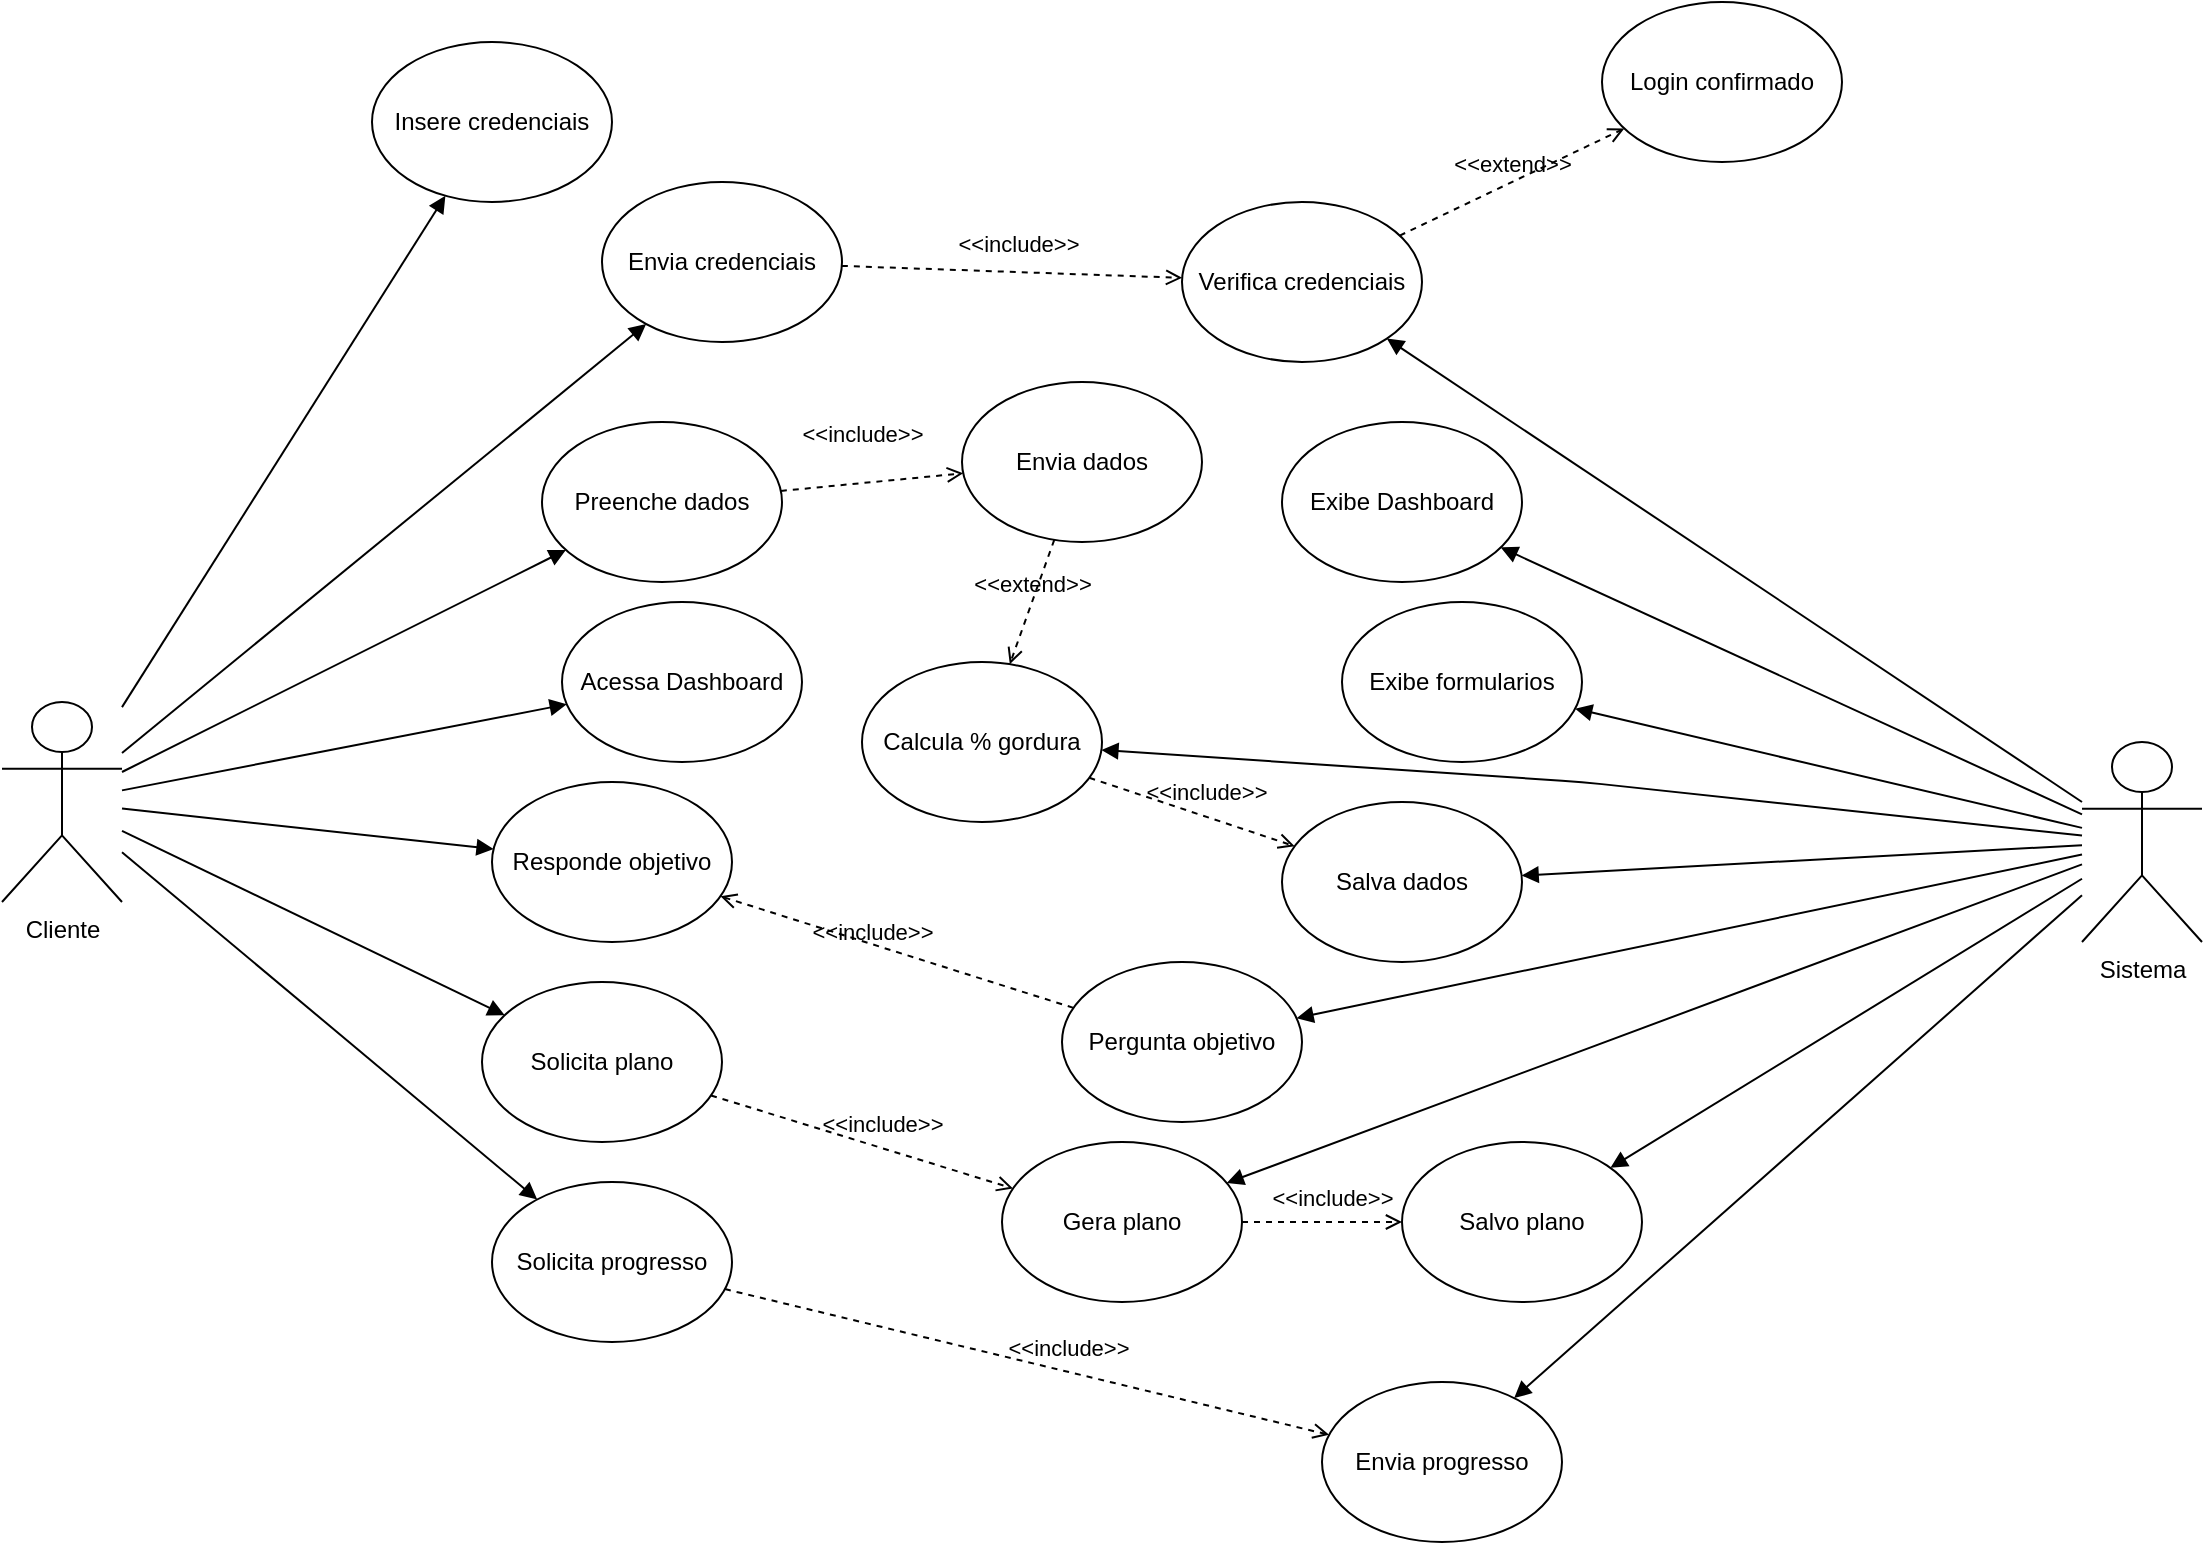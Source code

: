 <mxfile>
    <diagram id="zNhqnP06yF8NErEKq1bA" name="Page-1">
        <mxGraphModel dx="1733" dy="984" grid="1" gridSize="10" guides="1" tooltips="1" connect="1" arrows="1" fold="1" page="1" pageScale="1" pageWidth="850" pageHeight="1100" math="0" shadow="0">
            <root>
                <mxCell id="0"/>
                <mxCell id="1" parent="0"/>
                <mxCell id="2" value="Cliente" style="shape=umlActor;verticalLabelPosition=bottom;verticalAlign=top;html=1;" vertex="1" parent="1">
                    <mxGeometry x="240" y="570" width="60" height="100" as="geometry"/>
                </mxCell>
                <mxCell id="21" value="Insere credenciais" style="ellipse;whiteSpace=wrap;html=1;" vertex="1" parent="1">
                    <mxGeometry x="425" y="240" width="120" height="80" as="geometry"/>
                </mxCell>
                <mxCell id="24" value="Envia credenciais&lt;span style=&quot;font-family: monospace; font-size: 0px; text-align: start; text-wrap-mode: nowrap;&quot;&gt;%3CmxGraphModel%3E%3Croot%3E%3CmxCell%20id%3D%220%22%2F%3E%3CmxCell%20id%3D%221%22%20parent%3D%220%22%2F%3E%3CmxCell%20id%3D%222%22%20value%3D%22Insere%20credenciais%22%20style%3D%22ellipse%3BwhiteSpace%3Dwrap%3Bhtml%3D1%3B%22%20vertex%3D%221%22%20parent%3D%221%22%3E%3CmxGeometry%20x%3D%22250%22%20y%3D%22140%22%20width%3D%22120%22%20height%3D%2280%22%20as%3D%22geometry%22%2F%3E%3C%2FmxCell%3E%3C%2Froot%3E%3C%2FmxGraphModel%3E&lt;/span&gt;" style="ellipse;whiteSpace=wrap;html=1;" vertex="1" parent="1">
                    <mxGeometry x="540" y="310" width="120" height="80" as="geometry"/>
                </mxCell>
                <mxCell id="25" value="Verifica credenciais" style="ellipse;whiteSpace=wrap;html=1;" vertex="1" parent="1">
                    <mxGeometry x="830" y="320" width="120" height="80" as="geometry"/>
                </mxCell>
                <mxCell id="27" value="Login confirmado" style="ellipse;whiteSpace=wrap;html=1;" vertex="1" parent="1">
                    <mxGeometry x="1040" y="220" width="120" height="80" as="geometry"/>
                </mxCell>
                <mxCell id="28" value="Exibe formularios" style="ellipse;whiteSpace=wrap;html=1;" vertex="1" parent="1">
                    <mxGeometry x="910" y="520" width="120" height="80" as="geometry"/>
                </mxCell>
                <mxCell id="29" value="Exibe Dashboard" style="ellipse;whiteSpace=wrap;html=1;" vertex="1" parent="1">
                    <mxGeometry x="880" y="430" width="120" height="80" as="geometry"/>
                </mxCell>
                <mxCell id="30" value="Preenche dados" style="ellipse;whiteSpace=wrap;html=1;" vertex="1" parent="1">
                    <mxGeometry x="510" y="430" width="120" height="80" as="geometry"/>
                </mxCell>
                <mxCell id="31" value="Envia dados" style="ellipse;whiteSpace=wrap;html=1;" vertex="1" parent="1">
                    <mxGeometry x="720" y="410" width="120" height="80" as="geometry"/>
                </mxCell>
                <mxCell id="32" value="Calcula % gordura" style="ellipse;whiteSpace=wrap;html=1;" vertex="1" parent="1">
                    <mxGeometry x="670" y="550" width="120" height="80" as="geometry"/>
                </mxCell>
                <mxCell id="33" value="Salva dados" style="ellipse;whiteSpace=wrap;html=1;" vertex="1" parent="1">
                    <mxGeometry x="880" y="620" width="120" height="80" as="geometry"/>
                </mxCell>
                <mxCell id="35" value="Pergunta objetivo" style="ellipse;whiteSpace=wrap;html=1;" vertex="1" parent="1">
                    <mxGeometry x="770" y="700" width="120" height="80" as="geometry"/>
                </mxCell>
                <mxCell id="37" value="Solicita plano" style="ellipse;whiteSpace=wrap;html=1;" vertex="1" parent="1">
                    <mxGeometry x="480" y="710" width="120" height="80" as="geometry"/>
                </mxCell>
                <mxCell id="38" value="Gera plano" style="ellipse;whiteSpace=wrap;html=1;" vertex="1" parent="1">
                    <mxGeometry x="740" y="790" width="120" height="80" as="geometry"/>
                </mxCell>
                <mxCell id="39" value="Salvo plano" style="ellipse;whiteSpace=wrap;html=1;" vertex="1" parent="1">
                    <mxGeometry x="940" y="790" width="120" height="80" as="geometry"/>
                </mxCell>
                <mxCell id="42" value="Acessa Dashboard" style="ellipse;whiteSpace=wrap;html=1;" vertex="1" parent="1">
                    <mxGeometry x="520" y="520" width="120" height="80" as="geometry"/>
                </mxCell>
                <mxCell id="43" value="Solicita progresso" style="ellipse;whiteSpace=wrap;html=1;" vertex="1" parent="1">
                    <mxGeometry x="485" y="810" width="120" height="80" as="geometry"/>
                </mxCell>
                <mxCell id="47" value="Envia progresso" style="ellipse;whiteSpace=wrap;html=1;" vertex="1" parent="1">
                    <mxGeometry x="900" y="910" width="120" height="80" as="geometry"/>
                </mxCell>
                <mxCell id="49" value="Sistema" style="shape=umlActor;verticalLabelPosition=bottom;verticalAlign=top;html=1;" vertex="1" parent="1">
                    <mxGeometry x="1280" y="590" width="60" height="100" as="geometry"/>
                </mxCell>
                <mxCell id="56" value="" style="html=1;verticalAlign=bottom;labelBackgroundColor=none;endArrow=block;endFill=1;" edge="1" parent="1" source="2" target="21">
                    <mxGeometry width="160" relative="1" as="geometry">
                        <mxPoint x="300" y="430" as="sourcePoint"/>
                        <mxPoint x="460" y="430" as="targetPoint"/>
                    </mxGeometry>
                </mxCell>
                <mxCell id="57" value="" style="html=1;verticalAlign=bottom;labelBackgroundColor=none;endArrow=block;endFill=1;" edge="1" parent="1" source="2" target="24">
                    <mxGeometry width="160" relative="1" as="geometry">
                        <mxPoint x="310" y="596" as="sourcePoint"/>
                        <mxPoint x="569" y="304" as="targetPoint"/>
                    </mxGeometry>
                </mxCell>
                <mxCell id="58" value="&amp;lt;&amp;lt;include&amp;gt;&amp;gt;" style="html=1;verticalAlign=bottom;labelBackgroundColor=none;endArrow=open;endFill=0;dashed=1;" edge="1" parent="1" source="24" target="25">
                    <mxGeometry x="0.026" y="5" width="160" relative="1" as="geometry">
                        <mxPoint x="210" y="290" as="sourcePoint"/>
                        <mxPoint x="370" y="290" as="targetPoint"/>
                        <mxPoint as="offset"/>
                    </mxGeometry>
                </mxCell>
                <mxCell id="59" value="" style="html=1;verticalAlign=bottom;labelBackgroundColor=none;endArrow=block;endFill=1;" edge="1" parent="1" source="49" target="25">
                    <mxGeometry width="160" relative="1" as="geometry">
                        <mxPoint x="350" y="250" as="sourcePoint"/>
                        <mxPoint x="510" y="250" as="targetPoint"/>
                    </mxGeometry>
                </mxCell>
                <mxCell id="60" value="&amp;lt;&amp;lt;extend&amp;gt;&amp;gt;" style="html=1;verticalAlign=bottom;labelBackgroundColor=none;endArrow=open;endFill=0;dashed=1;" edge="1" parent="1" source="25" target="27">
                    <mxGeometry width="160" relative="1" as="geometry">
                        <mxPoint x="350" y="350" as="sourcePoint"/>
                        <mxPoint x="510" y="350" as="targetPoint"/>
                    </mxGeometry>
                </mxCell>
                <mxCell id="61" value="" style="html=1;verticalAlign=bottom;labelBackgroundColor=none;endArrow=block;endFill=1;" edge="1" parent="1" source="49" target="29">
                    <mxGeometry width="160" relative="1" as="geometry">
                        <mxPoint x="1280" y="591" as="sourcePoint"/>
                        <mxPoint x="1013" y="418" as="targetPoint"/>
                    </mxGeometry>
                </mxCell>
                <mxCell id="62" value="" style="html=1;verticalAlign=bottom;labelBackgroundColor=none;endArrow=block;endFill=1;" edge="1" parent="1" source="49" target="28">
                    <mxGeometry width="160" relative="1" as="geometry">
                        <mxPoint x="1280" y="600" as="sourcePoint"/>
                        <mxPoint x="1024" y="517" as="targetPoint"/>
                    </mxGeometry>
                </mxCell>
                <mxCell id="63" value="&amp;lt;&amp;lt;include&amp;gt;&amp;gt;" style="html=1;verticalAlign=bottom;labelBackgroundColor=none;endArrow=open;endFill=0;dashed=1;" edge="1" parent="1" source="30" target="31">
                    <mxGeometry x="-0.087" y="15" width="160" relative="1" as="geometry">
                        <mxPoint x="675" y="345" as="sourcePoint"/>
                        <mxPoint x="910" y="365" as="targetPoint"/>
                        <mxPoint as="offset"/>
                    </mxGeometry>
                </mxCell>
                <mxCell id="64" value="" style="html=1;verticalAlign=bottom;labelBackgroundColor=none;endArrow=block;endFill=1;" edge="1" parent="1" source="2" target="30">
                    <mxGeometry width="160" relative="1" as="geometry">
                        <mxPoint x="310" y="606" as="sourcePoint"/>
                        <mxPoint x="577" y="391" as="targetPoint"/>
                    </mxGeometry>
                </mxCell>
                <mxCell id="65" value="&amp;lt;&amp;lt;extend&amp;gt;&amp;gt;" style="html=1;verticalAlign=bottom;labelBackgroundColor=none;endArrow=open;endFill=0;dashed=1;" edge="1" parent="1" source="31" target="32">
                    <mxGeometry width="160" relative="1" as="geometry">
                        <mxPoint x="210" y="340" as="sourcePoint"/>
                        <mxPoint x="370" y="340" as="targetPoint"/>
                    </mxGeometry>
                </mxCell>
                <mxCell id="66" value="&amp;lt;&amp;lt;include&amp;gt;&amp;gt;" style="html=1;verticalAlign=bottom;labelBackgroundColor=none;endArrow=open;endFill=0;dashed=1;" edge="1" parent="1" source="32" target="33">
                    <mxGeometry x="0.129" y="3" width="160" relative="1" as="geometry">
                        <mxPoint x="210" y="290" as="sourcePoint"/>
                        <mxPoint x="370" y="290" as="targetPoint"/>
                        <mxPoint as="offset"/>
                    </mxGeometry>
                </mxCell>
                <mxCell id="67" value="" style="html=1;verticalAlign=bottom;labelBackgroundColor=none;endArrow=block;endFill=1;" edge="1" parent="1" source="49" target="33">
                    <mxGeometry width="160" relative="1" as="geometry">
                        <mxPoint x="1280" y="609" as="sourcePoint"/>
                        <mxPoint x="1020" y="602" as="targetPoint"/>
                    </mxGeometry>
                </mxCell>
                <mxCell id="69" value="" style="html=1;verticalAlign=bottom;labelBackgroundColor=none;endArrow=block;endFill=1;" edge="1" parent="1" source="49" target="32">
                    <mxGeometry width="160" relative="1" as="geometry">
                        <mxPoint x="1280" y="606" as="sourcePoint"/>
                        <mxPoint x="1039" y="577" as="targetPoint"/>
                        <Array as="points">
                            <mxPoint x="1030" y="610"/>
                        </Array>
                    </mxGeometry>
                </mxCell>
                <mxCell id="70" value="Responde objetivo" style="ellipse;whiteSpace=wrap;html=1;" vertex="1" parent="1">
                    <mxGeometry x="485" y="610" width="120" height="80" as="geometry"/>
                </mxCell>
                <mxCell id="71" value="&amp;lt;&amp;lt;include&amp;gt;&amp;gt;" style="html=1;verticalAlign=bottom;labelBackgroundColor=none;endArrow=open;endFill=0;dashed=1;" edge="1" parent="1" source="35" target="70">
                    <mxGeometry x="0.129" y="3" width="160" relative="1" as="geometry">
                        <mxPoint x="865" y="636" as="sourcePoint"/>
                        <mxPoint x="955" y="664" as="targetPoint"/>
                        <mxPoint as="offset"/>
                    </mxGeometry>
                </mxCell>
                <mxCell id="72" value="" style="html=1;verticalAlign=bottom;labelBackgroundColor=none;endArrow=block;endFill=1;" edge="1" parent="1" source="2" target="70">
                    <mxGeometry width="160" relative="1" as="geometry">
                        <mxPoint x="310" y="615" as="sourcePoint"/>
                        <mxPoint x="532" y="504" as="targetPoint"/>
                    </mxGeometry>
                </mxCell>
                <mxCell id="73" value="" style="html=1;verticalAlign=bottom;labelBackgroundColor=none;endArrow=block;endFill=1;" edge="1" parent="1" source="49" target="35">
                    <mxGeometry width="160" relative="1" as="geometry">
                        <mxPoint x="1280" y="617" as="sourcePoint"/>
                        <mxPoint x="1067" y="667" as="targetPoint"/>
                    </mxGeometry>
                </mxCell>
                <mxCell id="74" value="" style="html=1;verticalAlign=bottom;labelBackgroundColor=none;endArrow=block;endFill=1;" edge="1" parent="1" source="2" target="37">
                    <mxGeometry width="160" relative="1" as="geometry">
                        <mxPoint x="310" y="628" as="sourcePoint"/>
                        <mxPoint x="520" y="614" as="targetPoint"/>
                    </mxGeometry>
                </mxCell>
                <mxCell id="75" value="" style="html=1;verticalAlign=bottom;labelBackgroundColor=none;endArrow=block;endFill=1;" edge="1" parent="1" source="49" target="38">
                    <mxGeometry width="160" relative="1" as="geometry">
                        <mxPoint x="1280" y="620" as="sourcePoint"/>
                        <mxPoint x="924" y="733" as="targetPoint"/>
                    </mxGeometry>
                </mxCell>
                <mxCell id="76" value="" style="html=1;verticalAlign=bottom;labelBackgroundColor=none;endArrow=block;endFill=1;" edge="1" parent="1" source="49" target="39">
                    <mxGeometry width="160" relative="1" as="geometry">
                        <mxPoint x="1290" y="630" as="sourcePoint"/>
                        <mxPoint x="917" y="825" as="targetPoint"/>
                    </mxGeometry>
                </mxCell>
                <mxCell id="77" value="&amp;lt;&amp;lt;include&amp;gt;&amp;gt;" style="html=1;verticalAlign=bottom;labelBackgroundColor=none;endArrow=open;endFill=0;dashed=1;" edge="1" parent="1" source="37" target="38">
                    <mxGeometry x="0.129" y="3" width="160" relative="1" as="geometry">
                        <mxPoint x="821" y="727" as="sourcePoint"/>
                        <mxPoint x="629" y="633" as="targetPoint"/>
                        <mxPoint as="offset"/>
                    </mxGeometry>
                </mxCell>
                <mxCell id="78" value="&amp;lt;&amp;lt;include&amp;gt;&amp;gt;" style="html=1;verticalAlign=bottom;labelBackgroundColor=none;endArrow=open;endFill=0;dashed=1;" edge="1" parent="1" source="38" target="39">
                    <mxGeometry x="0.129" y="3" width="160" relative="1" as="geometry">
                        <mxPoint x="615" y="776" as="sourcePoint"/>
                        <mxPoint x="815" y="834" as="targetPoint"/>
                        <mxPoint as="offset"/>
                    </mxGeometry>
                </mxCell>
                <mxCell id="79" value="" style="html=1;verticalAlign=bottom;labelBackgroundColor=none;endArrow=block;endFill=1;" edge="1" parent="1" source="2" target="42">
                    <mxGeometry width="160" relative="1" as="geometry">
                        <mxPoint x="310" y="615" as="sourcePoint"/>
                        <mxPoint x="532" y="504" as="targetPoint"/>
                    </mxGeometry>
                </mxCell>
                <mxCell id="80" value="" style="html=1;verticalAlign=bottom;labelBackgroundColor=none;endArrow=block;endFill=1;" edge="1" parent="1" source="49" target="47">
                    <mxGeometry width="160" relative="1" as="geometry">
                        <mxPoint x="1280" y="635" as="sourcePoint"/>
                        <mxPoint x="1037" y="839" as="targetPoint"/>
                    </mxGeometry>
                </mxCell>
                <mxCell id="81" value="" style="html=1;verticalAlign=bottom;labelBackgroundColor=none;endArrow=block;endFill=1;" edge="1" parent="1" source="2" target="43">
                    <mxGeometry width="160" relative="1" as="geometry">
                        <mxPoint x="310" y="644" as="sourcePoint"/>
                        <mxPoint x="501" y="737" as="targetPoint"/>
                    </mxGeometry>
                </mxCell>
                <mxCell id="82" value="&amp;lt;&amp;lt;include&amp;gt;&amp;gt;" style="html=1;verticalAlign=bottom;labelBackgroundColor=none;endArrow=open;endFill=0;dashed=1;" edge="1" parent="1" source="43" target="47">
                    <mxGeometry x="0.129" y="3" width="160" relative="1" as="geometry">
                        <mxPoint x="605" y="776" as="sourcePoint"/>
                        <mxPoint x="765" y="824" as="targetPoint"/>
                        <mxPoint as="offset"/>
                    </mxGeometry>
                </mxCell>
            </root>
        </mxGraphModel>
    </diagram>
</mxfile>